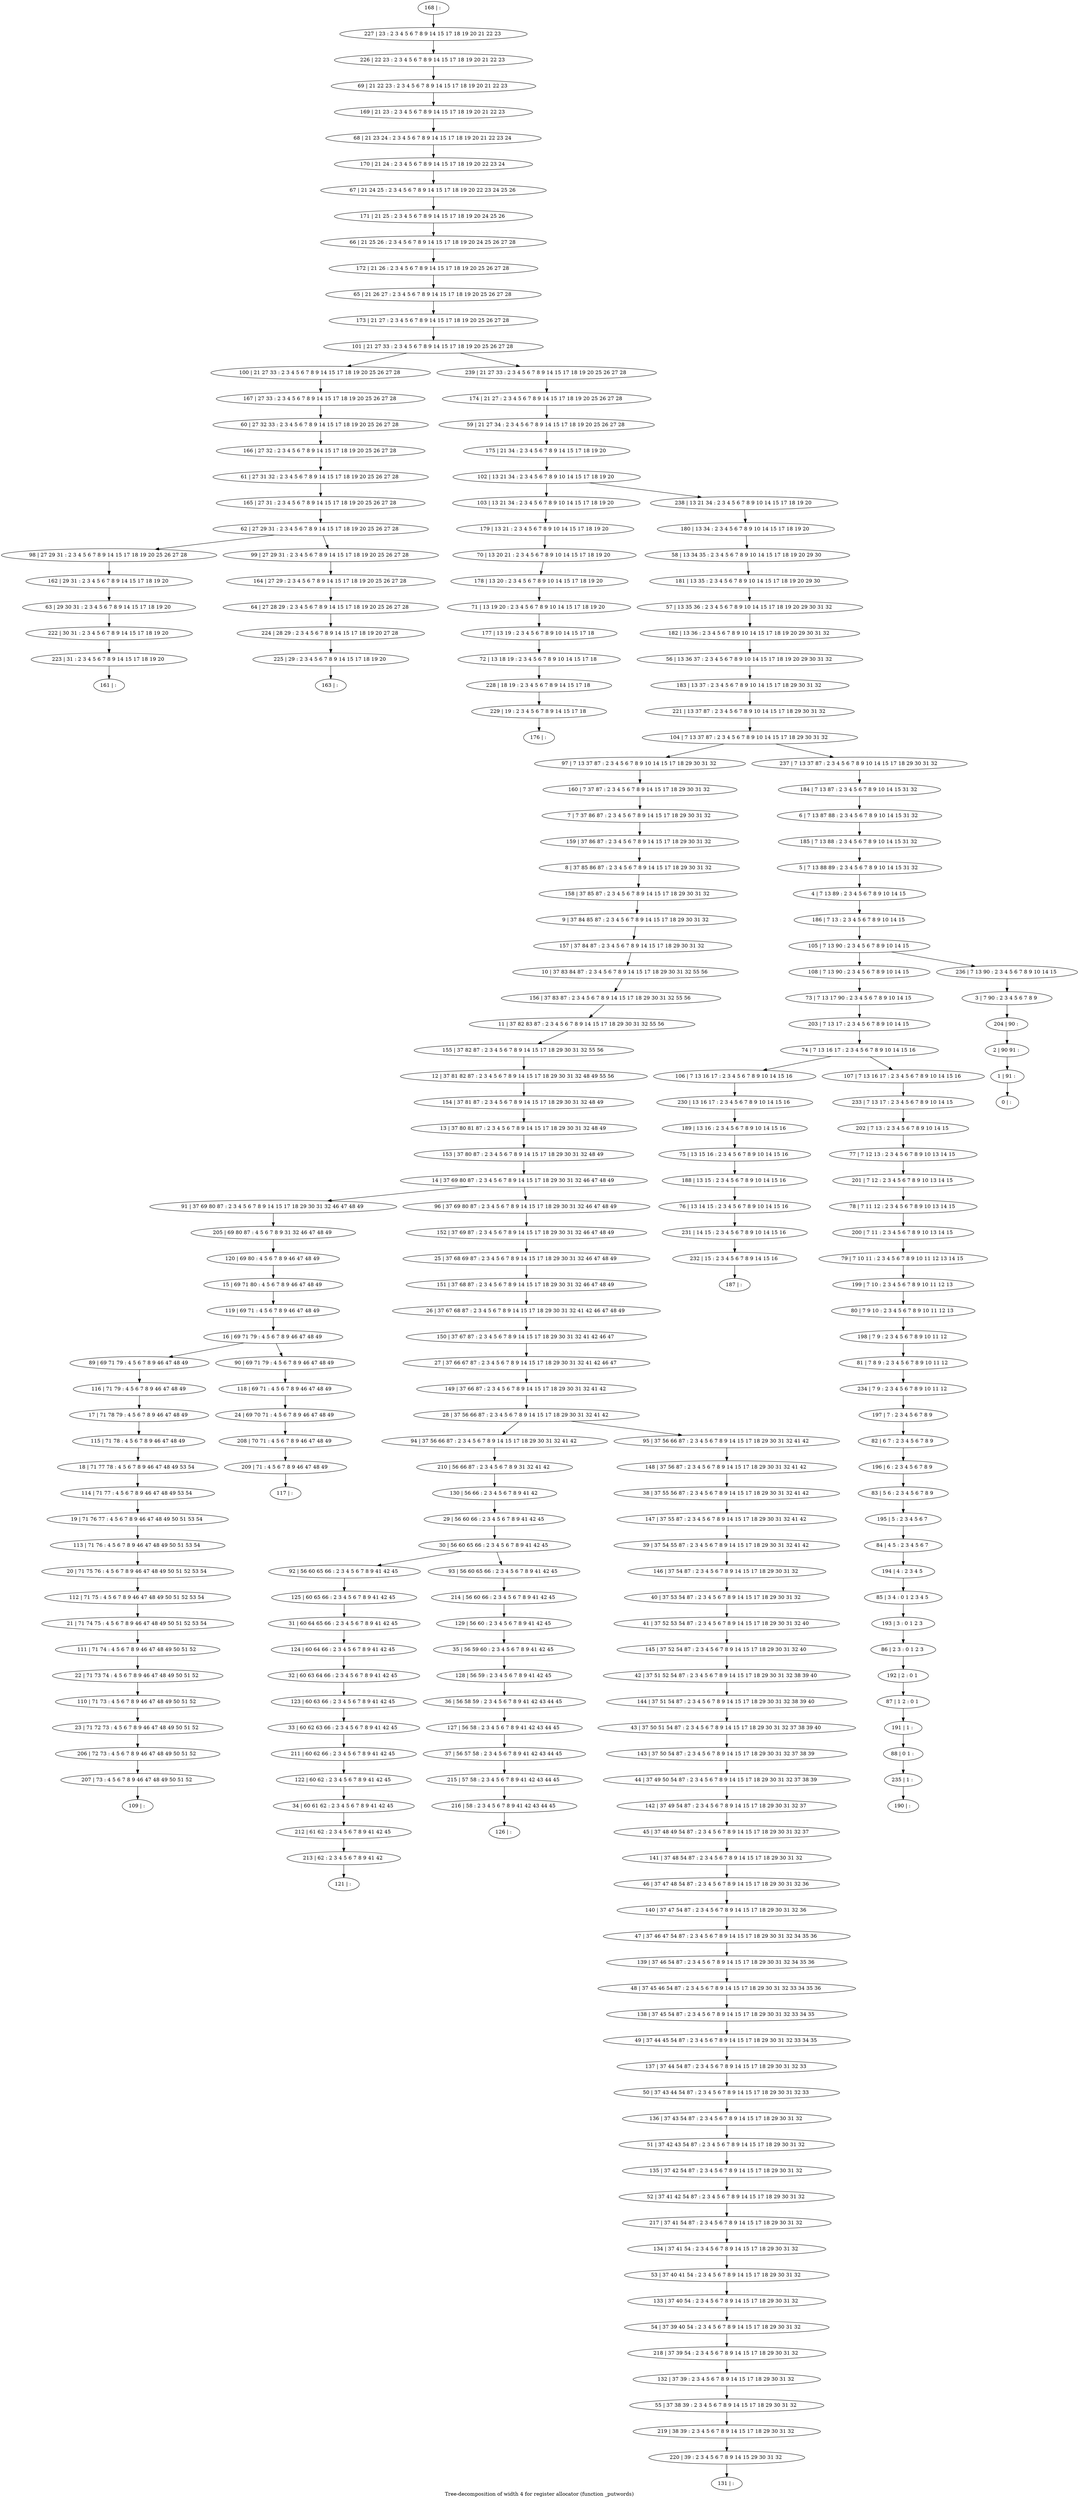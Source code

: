 digraph G {
graph [label="Tree-decomposition of width 4 for register allocator (function _putwords)"]
0[label="0 | : "];
1[label="1 | 91 : "];
2[label="2 | 90 91 : "];
3[label="3 | 7 90 : 2 3 4 5 6 7 8 9 "];
4[label="4 | 7 13 89 : 2 3 4 5 6 7 8 9 10 14 15 "];
5[label="5 | 7 13 88 89 : 2 3 4 5 6 7 8 9 10 14 15 31 32 "];
6[label="6 | 7 13 87 88 : 2 3 4 5 6 7 8 9 10 14 15 31 32 "];
7[label="7 | 7 37 86 87 : 2 3 4 5 6 7 8 9 14 15 17 18 29 30 31 32 "];
8[label="8 | 37 85 86 87 : 2 3 4 5 6 7 8 9 14 15 17 18 29 30 31 32 "];
9[label="9 | 37 84 85 87 : 2 3 4 5 6 7 8 9 14 15 17 18 29 30 31 32 "];
10[label="10 | 37 83 84 87 : 2 3 4 5 6 7 8 9 14 15 17 18 29 30 31 32 55 56 "];
11[label="11 | 37 82 83 87 : 2 3 4 5 6 7 8 9 14 15 17 18 29 30 31 32 55 56 "];
12[label="12 | 37 81 82 87 : 2 3 4 5 6 7 8 9 14 15 17 18 29 30 31 32 48 49 55 56 "];
13[label="13 | 37 80 81 87 : 2 3 4 5 6 7 8 9 14 15 17 18 29 30 31 32 48 49 "];
14[label="14 | 37 69 80 87 : 2 3 4 5 6 7 8 9 14 15 17 18 29 30 31 32 46 47 48 49 "];
15[label="15 | 69 71 80 : 4 5 6 7 8 9 46 47 48 49 "];
16[label="16 | 69 71 79 : 4 5 6 7 8 9 46 47 48 49 "];
17[label="17 | 71 78 79 : 4 5 6 7 8 9 46 47 48 49 "];
18[label="18 | 71 77 78 : 4 5 6 7 8 9 46 47 48 49 53 54 "];
19[label="19 | 71 76 77 : 4 5 6 7 8 9 46 47 48 49 50 51 53 54 "];
20[label="20 | 71 75 76 : 4 5 6 7 8 9 46 47 48 49 50 51 52 53 54 "];
21[label="21 | 71 74 75 : 4 5 6 7 8 9 46 47 48 49 50 51 52 53 54 "];
22[label="22 | 71 73 74 : 4 5 6 7 8 9 46 47 48 49 50 51 52 "];
23[label="23 | 71 72 73 : 4 5 6 7 8 9 46 47 48 49 50 51 52 "];
24[label="24 | 69 70 71 : 4 5 6 7 8 9 46 47 48 49 "];
25[label="25 | 37 68 69 87 : 2 3 4 5 6 7 8 9 14 15 17 18 29 30 31 32 46 47 48 49 "];
26[label="26 | 37 67 68 87 : 2 3 4 5 6 7 8 9 14 15 17 18 29 30 31 32 41 42 46 47 48 49 "];
27[label="27 | 37 66 67 87 : 2 3 4 5 6 7 8 9 14 15 17 18 29 30 31 32 41 42 46 47 "];
28[label="28 | 37 56 66 87 : 2 3 4 5 6 7 8 9 14 15 17 18 29 30 31 32 41 42 "];
29[label="29 | 56 60 66 : 2 3 4 5 6 7 8 9 41 42 45 "];
30[label="30 | 56 60 65 66 : 2 3 4 5 6 7 8 9 41 42 45 "];
31[label="31 | 60 64 65 66 : 2 3 4 5 6 7 8 9 41 42 45 "];
32[label="32 | 60 63 64 66 : 2 3 4 5 6 7 8 9 41 42 45 "];
33[label="33 | 60 62 63 66 : 2 3 4 5 6 7 8 9 41 42 45 "];
34[label="34 | 60 61 62 : 2 3 4 5 6 7 8 9 41 42 45 "];
35[label="35 | 56 59 60 : 2 3 4 5 6 7 8 9 41 42 45 "];
36[label="36 | 56 58 59 : 2 3 4 5 6 7 8 9 41 42 43 44 45 "];
37[label="37 | 56 57 58 : 2 3 4 5 6 7 8 9 41 42 43 44 45 "];
38[label="38 | 37 55 56 87 : 2 3 4 5 6 7 8 9 14 15 17 18 29 30 31 32 41 42 "];
39[label="39 | 37 54 55 87 : 2 3 4 5 6 7 8 9 14 15 17 18 29 30 31 32 41 42 "];
40[label="40 | 37 53 54 87 : 2 3 4 5 6 7 8 9 14 15 17 18 29 30 31 32 "];
41[label="41 | 37 52 53 54 87 : 2 3 4 5 6 7 8 9 14 15 17 18 29 30 31 32 40 "];
42[label="42 | 37 51 52 54 87 : 2 3 4 5 6 7 8 9 14 15 17 18 29 30 31 32 38 39 40 "];
43[label="43 | 37 50 51 54 87 : 2 3 4 5 6 7 8 9 14 15 17 18 29 30 31 32 37 38 39 40 "];
44[label="44 | 37 49 50 54 87 : 2 3 4 5 6 7 8 9 14 15 17 18 29 30 31 32 37 38 39 "];
45[label="45 | 37 48 49 54 87 : 2 3 4 5 6 7 8 9 14 15 17 18 29 30 31 32 37 "];
46[label="46 | 37 47 48 54 87 : 2 3 4 5 6 7 8 9 14 15 17 18 29 30 31 32 36 "];
47[label="47 | 37 46 47 54 87 : 2 3 4 5 6 7 8 9 14 15 17 18 29 30 31 32 34 35 36 "];
48[label="48 | 37 45 46 54 87 : 2 3 4 5 6 7 8 9 14 15 17 18 29 30 31 32 33 34 35 36 "];
49[label="49 | 37 44 45 54 87 : 2 3 4 5 6 7 8 9 14 15 17 18 29 30 31 32 33 34 35 "];
50[label="50 | 37 43 44 54 87 : 2 3 4 5 6 7 8 9 14 15 17 18 29 30 31 32 33 "];
51[label="51 | 37 42 43 54 87 : 2 3 4 5 6 7 8 9 14 15 17 18 29 30 31 32 "];
52[label="52 | 37 41 42 54 87 : 2 3 4 5 6 7 8 9 14 15 17 18 29 30 31 32 "];
53[label="53 | 37 40 41 54 : 2 3 4 5 6 7 8 9 14 15 17 18 29 30 31 32 "];
54[label="54 | 37 39 40 54 : 2 3 4 5 6 7 8 9 14 15 17 18 29 30 31 32 "];
55[label="55 | 37 38 39 : 2 3 4 5 6 7 8 9 14 15 17 18 29 30 31 32 "];
56[label="56 | 13 36 37 : 2 3 4 5 6 7 8 9 10 14 15 17 18 19 20 29 30 31 32 "];
57[label="57 | 13 35 36 : 2 3 4 5 6 7 8 9 10 14 15 17 18 19 20 29 30 31 32 "];
58[label="58 | 13 34 35 : 2 3 4 5 6 7 8 9 10 14 15 17 18 19 20 29 30 "];
59[label="59 | 21 27 34 : 2 3 4 5 6 7 8 9 14 15 17 18 19 20 25 26 27 28 "];
60[label="60 | 27 32 33 : 2 3 4 5 6 7 8 9 14 15 17 18 19 20 25 26 27 28 "];
61[label="61 | 27 31 32 : 2 3 4 5 6 7 8 9 14 15 17 18 19 20 25 26 27 28 "];
62[label="62 | 27 29 31 : 2 3 4 5 6 7 8 9 14 15 17 18 19 20 25 26 27 28 "];
63[label="63 | 29 30 31 : 2 3 4 5 6 7 8 9 14 15 17 18 19 20 "];
64[label="64 | 27 28 29 : 2 3 4 5 6 7 8 9 14 15 17 18 19 20 25 26 27 28 "];
65[label="65 | 21 26 27 : 2 3 4 5 6 7 8 9 14 15 17 18 19 20 25 26 27 28 "];
66[label="66 | 21 25 26 : 2 3 4 5 6 7 8 9 14 15 17 18 19 20 24 25 26 27 28 "];
67[label="67 | 21 24 25 : 2 3 4 5 6 7 8 9 14 15 17 18 19 20 22 23 24 25 26 "];
68[label="68 | 21 23 24 : 2 3 4 5 6 7 8 9 14 15 17 18 19 20 21 22 23 24 "];
69[label="69 | 21 22 23 : 2 3 4 5 6 7 8 9 14 15 17 18 19 20 21 22 23 "];
70[label="70 | 13 20 21 : 2 3 4 5 6 7 8 9 10 14 15 17 18 19 20 "];
71[label="71 | 13 19 20 : 2 3 4 5 6 7 8 9 10 14 15 17 18 19 20 "];
72[label="72 | 13 18 19 : 2 3 4 5 6 7 8 9 10 14 15 17 18 "];
73[label="73 | 7 13 17 90 : 2 3 4 5 6 7 8 9 10 14 15 "];
74[label="74 | 7 13 16 17 : 2 3 4 5 6 7 8 9 10 14 15 16 "];
75[label="75 | 13 15 16 : 2 3 4 5 6 7 8 9 10 14 15 16 "];
76[label="76 | 13 14 15 : 2 3 4 5 6 7 8 9 10 14 15 16 "];
77[label="77 | 7 12 13 : 2 3 4 5 6 7 8 9 10 13 14 15 "];
78[label="78 | 7 11 12 : 2 3 4 5 6 7 8 9 10 13 14 15 "];
79[label="79 | 7 10 11 : 2 3 4 5 6 7 8 9 10 11 12 13 14 15 "];
80[label="80 | 7 9 10 : 2 3 4 5 6 7 8 9 10 11 12 13 "];
81[label="81 | 7 8 9 : 2 3 4 5 6 7 8 9 10 11 12 "];
82[label="82 | 6 7 : 2 3 4 5 6 7 8 9 "];
83[label="83 | 5 6 : 2 3 4 5 6 7 8 9 "];
84[label="84 | 4 5 : 2 3 4 5 6 7 "];
85[label="85 | 3 4 : 0 1 2 3 4 5 "];
86[label="86 | 2 3 : 0 1 2 3 "];
87[label="87 | 1 2 : 0 1 "];
88[label="88 | 0 1 : "];
89[label="89 | 69 71 79 : 4 5 6 7 8 9 46 47 48 49 "];
90[label="90 | 69 71 79 : 4 5 6 7 8 9 46 47 48 49 "];
91[label="91 | 37 69 80 87 : 2 3 4 5 6 7 8 9 14 15 17 18 29 30 31 32 46 47 48 49 "];
92[label="92 | 56 60 65 66 : 2 3 4 5 6 7 8 9 41 42 45 "];
93[label="93 | 56 60 65 66 : 2 3 4 5 6 7 8 9 41 42 45 "];
94[label="94 | 37 56 66 87 : 2 3 4 5 6 7 8 9 14 15 17 18 29 30 31 32 41 42 "];
95[label="95 | 37 56 66 87 : 2 3 4 5 6 7 8 9 14 15 17 18 29 30 31 32 41 42 "];
96[label="96 | 37 69 80 87 : 2 3 4 5 6 7 8 9 14 15 17 18 29 30 31 32 46 47 48 49 "];
97[label="97 | 7 13 37 87 : 2 3 4 5 6 7 8 9 10 14 15 17 18 29 30 31 32 "];
98[label="98 | 27 29 31 : 2 3 4 5 6 7 8 9 14 15 17 18 19 20 25 26 27 28 "];
99[label="99 | 27 29 31 : 2 3 4 5 6 7 8 9 14 15 17 18 19 20 25 26 27 28 "];
100[label="100 | 21 27 33 : 2 3 4 5 6 7 8 9 14 15 17 18 19 20 25 26 27 28 "];
101[label="101 | 21 27 33 : 2 3 4 5 6 7 8 9 14 15 17 18 19 20 25 26 27 28 "];
102[label="102 | 13 21 34 : 2 3 4 5 6 7 8 9 10 14 15 17 18 19 20 "];
103[label="103 | 13 21 34 : 2 3 4 5 6 7 8 9 10 14 15 17 18 19 20 "];
104[label="104 | 7 13 37 87 : 2 3 4 5 6 7 8 9 10 14 15 17 18 29 30 31 32 "];
105[label="105 | 7 13 90 : 2 3 4 5 6 7 8 9 10 14 15 "];
106[label="106 | 7 13 16 17 : 2 3 4 5 6 7 8 9 10 14 15 16 "];
107[label="107 | 7 13 16 17 : 2 3 4 5 6 7 8 9 10 14 15 16 "];
108[label="108 | 7 13 90 : 2 3 4 5 6 7 8 9 10 14 15 "];
109[label="109 | : "];
110[label="110 | 71 73 : 4 5 6 7 8 9 46 47 48 49 50 51 52 "];
111[label="111 | 71 74 : 4 5 6 7 8 9 46 47 48 49 50 51 52 "];
112[label="112 | 71 75 : 4 5 6 7 8 9 46 47 48 49 50 51 52 53 54 "];
113[label="113 | 71 76 : 4 5 6 7 8 9 46 47 48 49 50 51 53 54 "];
114[label="114 | 71 77 : 4 5 6 7 8 9 46 47 48 49 53 54 "];
115[label="115 | 71 78 : 4 5 6 7 8 9 46 47 48 49 "];
116[label="116 | 71 79 : 4 5 6 7 8 9 46 47 48 49 "];
117[label="117 | : "];
118[label="118 | 69 71 : 4 5 6 7 8 9 46 47 48 49 "];
119[label="119 | 69 71 : 4 5 6 7 8 9 46 47 48 49 "];
120[label="120 | 69 80 : 4 5 6 7 8 9 46 47 48 49 "];
121[label="121 | : "];
122[label="122 | 60 62 : 2 3 4 5 6 7 8 9 41 42 45 "];
123[label="123 | 60 63 66 : 2 3 4 5 6 7 8 9 41 42 45 "];
124[label="124 | 60 64 66 : 2 3 4 5 6 7 8 9 41 42 45 "];
125[label="125 | 60 65 66 : 2 3 4 5 6 7 8 9 41 42 45 "];
126[label="126 | : "];
127[label="127 | 56 58 : 2 3 4 5 6 7 8 9 41 42 43 44 45 "];
128[label="128 | 56 59 : 2 3 4 5 6 7 8 9 41 42 45 "];
129[label="129 | 56 60 : 2 3 4 5 6 7 8 9 41 42 45 "];
130[label="130 | 56 66 : 2 3 4 5 6 7 8 9 41 42 "];
131[label="131 | : "];
132[label="132 | 37 39 : 2 3 4 5 6 7 8 9 14 15 17 18 29 30 31 32 "];
133[label="133 | 37 40 54 : 2 3 4 5 6 7 8 9 14 15 17 18 29 30 31 32 "];
134[label="134 | 37 41 54 : 2 3 4 5 6 7 8 9 14 15 17 18 29 30 31 32 "];
135[label="135 | 37 42 54 87 : 2 3 4 5 6 7 8 9 14 15 17 18 29 30 31 32 "];
136[label="136 | 37 43 54 87 : 2 3 4 5 6 7 8 9 14 15 17 18 29 30 31 32 "];
137[label="137 | 37 44 54 87 : 2 3 4 5 6 7 8 9 14 15 17 18 29 30 31 32 33 "];
138[label="138 | 37 45 54 87 : 2 3 4 5 6 7 8 9 14 15 17 18 29 30 31 32 33 34 35 "];
139[label="139 | 37 46 54 87 : 2 3 4 5 6 7 8 9 14 15 17 18 29 30 31 32 34 35 36 "];
140[label="140 | 37 47 54 87 : 2 3 4 5 6 7 8 9 14 15 17 18 29 30 31 32 36 "];
141[label="141 | 37 48 54 87 : 2 3 4 5 6 7 8 9 14 15 17 18 29 30 31 32 "];
142[label="142 | 37 49 54 87 : 2 3 4 5 6 7 8 9 14 15 17 18 29 30 31 32 37 "];
143[label="143 | 37 50 54 87 : 2 3 4 5 6 7 8 9 14 15 17 18 29 30 31 32 37 38 39 "];
144[label="144 | 37 51 54 87 : 2 3 4 5 6 7 8 9 14 15 17 18 29 30 31 32 38 39 40 "];
145[label="145 | 37 52 54 87 : 2 3 4 5 6 7 8 9 14 15 17 18 29 30 31 32 40 "];
146[label="146 | 37 54 87 : 2 3 4 5 6 7 8 9 14 15 17 18 29 30 31 32 "];
147[label="147 | 37 55 87 : 2 3 4 5 6 7 8 9 14 15 17 18 29 30 31 32 41 42 "];
148[label="148 | 37 56 87 : 2 3 4 5 6 7 8 9 14 15 17 18 29 30 31 32 41 42 "];
149[label="149 | 37 66 87 : 2 3 4 5 6 7 8 9 14 15 17 18 29 30 31 32 41 42 "];
150[label="150 | 37 67 87 : 2 3 4 5 6 7 8 9 14 15 17 18 29 30 31 32 41 42 46 47 "];
151[label="151 | 37 68 87 : 2 3 4 5 6 7 8 9 14 15 17 18 29 30 31 32 46 47 48 49 "];
152[label="152 | 37 69 87 : 2 3 4 5 6 7 8 9 14 15 17 18 29 30 31 32 46 47 48 49 "];
153[label="153 | 37 80 87 : 2 3 4 5 6 7 8 9 14 15 17 18 29 30 31 32 48 49 "];
154[label="154 | 37 81 87 : 2 3 4 5 6 7 8 9 14 15 17 18 29 30 31 32 48 49 "];
155[label="155 | 37 82 87 : 2 3 4 5 6 7 8 9 14 15 17 18 29 30 31 32 55 56 "];
156[label="156 | 37 83 87 : 2 3 4 5 6 7 8 9 14 15 17 18 29 30 31 32 55 56 "];
157[label="157 | 37 84 87 : 2 3 4 5 6 7 8 9 14 15 17 18 29 30 31 32 "];
158[label="158 | 37 85 87 : 2 3 4 5 6 7 8 9 14 15 17 18 29 30 31 32 "];
159[label="159 | 37 86 87 : 2 3 4 5 6 7 8 9 14 15 17 18 29 30 31 32 "];
160[label="160 | 7 37 87 : 2 3 4 5 6 7 8 9 14 15 17 18 29 30 31 32 "];
161[label="161 | : "];
162[label="162 | 29 31 : 2 3 4 5 6 7 8 9 14 15 17 18 19 20 "];
163[label="163 | : "];
164[label="164 | 27 29 : 2 3 4 5 6 7 8 9 14 15 17 18 19 20 25 26 27 28 "];
165[label="165 | 27 31 : 2 3 4 5 6 7 8 9 14 15 17 18 19 20 25 26 27 28 "];
166[label="166 | 27 32 : 2 3 4 5 6 7 8 9 14 15 17 18 19 20 25 26 27 28 "];
167[label="167 | 27 33 : 2 3 4 5 6 7 8 9 14 15 17 18 19 20 25 26 27 28 "];
168[label="168 | : "];
169[label="169 | 21 23 : 2 3 4 5 6 7 8 9 14 15 17 18 19 20 21 22 23 "];
170[label="170 | 21 24 : 2 3 4 5 6 7 8 9 14 15 17 18 19 20 22 23 24 "];
171[label="171 | 21 25 : 2 3 4 5 6 7 8 9 14 15 17 18 19 20 24 25 26 "];
172[label="172 | 21 26 : 2 3 4 5 6 7 8 9 14 15 17 18 19 20 25 26 27 28 "];
173[label="173 | 21 27 : 2 3 4 5 6 7 8 9 14 15 17 18 19 20 25 26 27 28 "];
174[label="174 | 21 27 : 2 3 4 5 6 7 8 9 14 15 17 18 19 20 25 26 27 28 "];
175[label="175 | 21 34 : 2 3 4 5 6 7 8 9 14 15 17 18 19 20 "];
176[label="176 | : "];
177[label="177 | 13 19 : 2 3 4 5 6 7 8 9 10 14 15 17 18 "];
178[label="178 | 13 20 : 2 3 4 5 6 7 8 9 10 14 15 17 18 19 20 "];
179[label="179 | 13 21 : 2 3 4 5 6 7 8 9 10 14 15 17 18 19 20 "];
180[label="180 | 13 34 : 2 3 4 5 6 7 8 9 10 14 15 17 18 19 20 "];
181[label="181 | 13 35 : 2 3 4 5 6 7 8 9 10 14 15 17 18 19 20 29 30 "];
182[label="182 | 13 36 : 2 3 4 5 6 7 8 9 10 14 15 17 18 19 20 29 30 31 32 "];
183[label="183 | 13 37 : 2 3 4 5 6 7 8 9 10 14 15 17 18 29 30 31 32 "];
184[label="184 | 7 13 87 : 2 3 4 5 6 7 8 9 10 14 15 31 32 "];
185[label="185 | 7 13 88 : 2 3 4 5 6 7 8 9 10 14 15 31 32 "];
186[label="186 | 7 13 : 2 3 4 5 6 7 8 9 10 14 15 "];
187[label="187 | : "];
188[label="188 | 13 15 : 2 3 4 5 6 7 8 9 10 14 15 16 "];
189[label="189 | 13 16 : 2 3 4 5 6 7 8 9 10 14 15 16 "];
190[label="190 | : "];
191[label="191 | 1 : "];
192[label="192 | 2 : 0 1 "];
193[label="193 | 3 : 0 1 2 3 "];
194[label="194 | 4 : 2 3 4 5 "];
195[label="195 | 5 : 2 3 4 5 6 7 "];
196[label="196 | 6 : 2 3 4 5 6 7 8 9 "];
197[label="197 | 7 : 2 3 4 5 6 7 8 9 "];
198[label="198 | 7 9 : 2 3 4 5 6 7 8 9 10 11 12 "];
199[label="199 | 7 10 : 2 3 4 5 6 7 8 9 10 11 12 13 "];
200[label="200 | 7 11 : 2 3 4 5 6 7 8 9 10 13 14 15 "];
201[label="201 | 7 12 : 2 3 4 5 6 7 8 9 10 13 14 15 "];
202[label="202 | 7 13 : 2 3 4 5 6 7 8 9 10 14 15 "];
203[label="203 | 7 13 17 : 2 3 4 5 6 7 8 9 10 14 15 "];
204[label="204 | 90 : "];
205[label="205 | 69 80 87 : 4 5 6 7 8 9 31 32 46 47 48 49 "];
206[label="206 | 72 73 : 4 5 6 7 8 9 46 47 48 49 50 51 52 "];
207[label="207 | 73 : 4 5 6 7 8 9 46 47 48 49 50 51 52 "];
208[label="208 | 70 71 : 4 5 6 7 8 9 46 47 48 49 "];
209[label="209 | 71 : 4 5 6 7 8 9 46 47 48 49 "];
210[label="210 | 56 66 87 : 2 3 4 5 6 7 8 9 31 32 41 42 "];
211[label="211 | 60 62 66 : 2 3 4 5 6 7 8 9 41 42 45 "];
212[label="212 | 61 62 : 2 3 4 5 6 7 8 9 41 42 45 "];
213[label="213 | 62 : 2 3 4 5 6 7 8 9 41 42 "];
214[label="214 | 56 60 66 : 2 3 4 5 6 7 8 9 41 42 45 "];
215[label="215 | 57 58 : 2 3 4 5 6 7 8 9 41 42 43 44 45 "];
216[label="216 | 58 : 2 3 4 5 6 7 8 9 41 42 43 44 45 "];
217[label="217 | 37 41 54 87 : 2 3 4 5 6 7 8 9 14 15 17 18 29 30 31 32 "];
218[label="218 | 37 39 54 : 2 3 4 5 6 7 8 9 14 15 17 18 29 30 31 32 "];
219[label="219 | 38 39 : 2 3 4 5 6 7 8 9 14 15 17 18 29 30 31 32 "];
220[label="220 | 39 : 2 3 4 5 6 7 8 9 14 15 29 30 31 32 "];
221[label="221 | 13 37 87 : 2 3 4 5 6 7 8 9 10 14 15 17 18 29 30 31 32 "];
222[label="222 | 30 31 : 2 3 4 5 6 7 8 9 14 15 17 18 19 20 "];
223[label="223 | 31 : 2 3 4 5 6 7 8 9 14 15 17 18 19 20 "];
224[label="224 | 28 29 : 2 3 4 5 6 7 8 9 14 15 17 18 19 20 27 28 "];
225[label="225 | 29 : 2 3 4 5 6 7 8 9 14 15 17 18 19 20 "];
226[label="226 | 22 23 : 2 3 4 5 6 7 8 9 14 15 17 18 19 20 21 22 23 "];
227[label="227 | 23 : 2 3 4 5 6 7 8 9 14 15 17 18 19 20 21 22 23 "];
228[label="228 | 18 19 : 2 3 4 5 6 7 8 9 14 15 17 18 "];
229[label="229 | 19 : 2 3 4 5 6 7 8 9 14 15 17 18 "];
230[label="230 | 13 16 17 : 2 3 4 5 6 7 8 9 10 14 15 16 "];
231[label="231 | 14 15 : 2 3 4 5 6 7 8 9 10 14 15 16 "];
232[label="232 | 15 : 2 3 4 5 6 7 8 9 14 15 16 "];
233[label="233 | 7 13 17 : 2 3 4 5 6 7 8 9 10 14 15 "];
234[label="234 | 7 9 : 2 3 4 5 6 7 8 9 10 11 12 "];
235[label="235 | 1 : "];
236[label="236 | 7 13 90 : 2 3 4 5 6 7 8 9 10 14 15 "];
237[label="237 | 7 13 37 87 : 2 3 4 5 6 7 8 9 10 14 15 17 18 29 30 31 32 "];
238[label="238 | 13 21 34 : 2 3 4 5 6 7 8 9 10 14 15 17 18 19 20 "];
239[label="239 | 21 27 33 : 2 3 4 5 6 7 8 9 14 15 17 18 19 20 25 26 27 28 "];
29->30 ;
40->41 ;
16->89 ;
16->90 ;
14->91 ;
30->92 ;
30->93 ;
28->94 ;
28->95 ;
14->96 ;
62->98 ;
62->99 ;
74->106 ;
74->107 ;
108->73 ;
110->23 ;
22->110 ;
111->22 ;
21->111 ;
112->21 ;
20->112 ;
113->20 ;
19->113 ;
114->19 ;
18->114 ;
115->18 ;
17->115 ;
116->17 ;
89->116 ;
118->24 ;
90->118 ;
119->16 ;
15->119 ;
120->15 ;
122->34 ;
123->33 ;
32->123 ;
124->32 ;
31->124 ;
125->31 ;
92->125 ;
127->37 ;
36->127 ;
128->36 ;
35->128 ;
129->35 ;
130->29 ;
132->55 ;
133->54 ;
53->133 ;
134->53 ;
135->52 ;
51->135 ;
136->51 ;
50->136 ;
137->50 ;
49->137 ;
138->49 ;
48->138 ;
139->48 ;
47->139 ;
140->47 ;
46->140 ;
141->46 ;
45->141 ;
142->45 ;
44->142 ;
143->44 ;
43->143 ;
144->43 ;
42->144 ;
145->42 ;
41->145 ;
146->40 ;
39->146 ;
147->39 ;
38->147 ;
148->38 ;
95->148 ;
149->28 ;
27->149 ;
150->27 ;
26->150 ;
151->26 ;
25->151 ;
152->25 ;
96->152 ;
153->14 ;
13->153 ;
154->13 ;
12->154 ;
155->12 ;
11->155 ;
156->11 ;
10->156 ;
157->10 ;
9->157 ;
158->9 ;
8->158 ;
159->8 ;
7->159 ;
160->7 ;
97->160 ;
162->63 ;
98->162 ;
164->64 ;
99->164 ;
165->62 ;
61->165 ;
166->61 ;
60->166 ;
167->60 ;
100->167 ;
177->72 ;
71->177 ;
178->71 ;
70->178 ;
179->70 ;
103->179 ;
188->76 ;
75->188 ;
189->75 ;
191->88 ;
87->191 ;
192->87 ;
86->192 ;
193->86 ;
85->193 ;
194->85 ;
84->194 ;
195->84 ;
83->195 ;
196->83 ;
82->196 ;
197->82 ;
198->81 ;
80->198 ;
199->80 ;
79->199 ;
200->79 ;
78->200 ;
201->78 ;
77->201 ;
202->77 ;
203->74 ;
73->203 ;
205->120 ;
91->205 ;
23->206 ;
207->109 ;
206->207 ;
24->208 ;
209->117 ;
208->209 ;
210->130 ;
94->210 ;
211->122 ;
33->211 ;
34->212 ;
213->121 ;
212->213 ;
214->129 ;
93->214 ;
37->215 ;
216->126 ;
215->216 ;
217->134 ;
52->217 ;
218->132 ;
54->218 ;
55->219 ;
220->131 ;
219->220 ;
63->222 ;
223->161 ;
222->223 ;
64->224 ;
225->163 ;
224->225 ;
72->228 ;
229->176 ;
228->229 ;
230->189 ;
106->230 ;
76->231 ;
232->187 ;
231->232 ;
233->202 ;
107->233 ;
234->197 ;
81->234 ;
235->190 ;
88->235 ;
168->227 ;
227->226 ;
226->69 ;
69->169 ;
169->68 ;
68->170 ;
170->67 ;
67->171 ;
171->66 ;
66->172 ;
172->65 ;
65->173 ;
173->101 ;
174->59 ;
59->175 ;
175->102 ;
180->58 ;
58->181 ;
181->57 ;
57->182 ;
182->56 ;
56->183 ;
183->221 ;
221->104 ;
184->6 ;
6->185 ;
185->5 ;
5->4 ;
4->186 ;
186->105 ;
3->204 ;
204->2 ;
2->1 ;
1->0 ;
236->3 ;
237->184 ;
238->180 ;
239->174 ;
105->108 ;
105->236 ;
104->97 ;
104->237 ;
102->103 ;
102->238 ;
101->100 ;
101->239 ;
}

